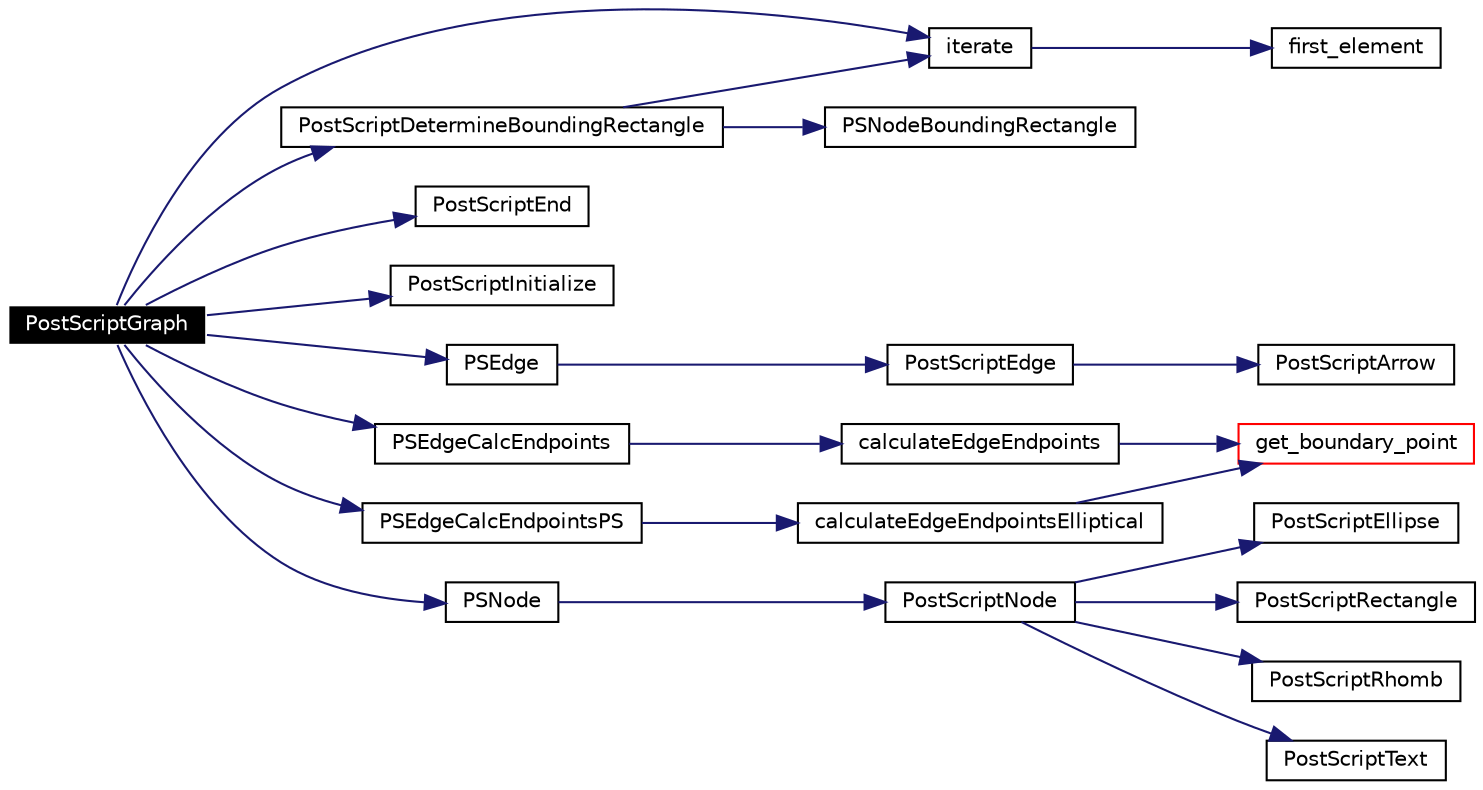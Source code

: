 /* dot file as it is generated with doxygen software http://www.doxygen.org */

/*
 *  This program is free software: you can redistribute it and/or modify
 *  it under the terms of the GNU General Public License as published by
 *  the Free Software Foundation, either version 3 of the License, or
 *  (at your option) any later version.
 *
 *  This program is distributed in the hope that it will be useful,
 *  but WITHOUT ANY WARRANTY; without even the implied warranty of
 *  MERCHANTABILITY or FITNESS FOR A PARTICULAR PURPOSE.  See the
 *  GNU General Public License for more details.
 *
 *  You should have received a copy of the GNU General Public License
 *  along with this program.  If not, see <http://www.gnu.org/licenses/>.
 */

digraph G
{
  edge [fontname="Helvetica",fontsize=10,labelfontname="Helvetica",labelfontsize=10];
  node [fontname="Helvetica",fontsize=10,shape=record];
  rankdir=LR;
  Node1 [label="PostScriptGraph",height=0.2,width=0.4,color="white", fillcolor="black", style="filled" fontcolor="white"];
  Node1 -> Node2 [color="midnightblue",fontsize=10,style="solid",fontname="Helvetica"];
  Node2 [label="iterate",height=0.2,width=0.4,color="black",URL="$a00047.html#a6"];
  Node2 -> Node3 [color="midnightblue",fontsize=10,style="solid",fontname="Helvetica"];
  Node3 [label="first_element",height=0.2,width=0.4,color="black",URL="$a00046.html#a1"];
  Node1 -> Node4 [color="midnightblue",fontsize=10,style="solid",fontname="Helvetica"];
  Node4 [label="PostScriptDetermineBoundingRectangle",height=0.2,width=0.4,color="black",URL="$a00102.html#a23"];
  Node4 -> Node2 [color="midnightblue",fontsize=10,style="solid",fontname="Helvetica"];
  Node4 -> Node5 [color="midnightblue",fontsize=10,style="solid",fontname="Helvetica"];
  Node5 [label="PSNodeBoundingRectangle",height=0.2,width=0.4,color="black",URL="$a00102.html#a22"];
  Node1 -> Node6 [color="midnightblue",fontsize=10,style="solid",fontname="Helvetica"];
  Node6 [label="PostScriptEnd",height=0.2,width=0.4,color="black",URL="$a00102.html#a21"];
  Node1 -> Node7 [color="midnightblue",fontsize=10,style="solid",fontname="Helvetica"];
  Node7 [label="PostScriptInitialize",height=0.2,width=0.4,color="black",URL="$a00102.html#a20"];
  Node1 -> Node8 [color="midnightblue",fontsize=10,style="solid",fontname="Helvetica"];
  Node8 [label="PSEdge",height=0.2,width=0.4,color="black",URL="$a00102.html#a25"];
  Node8 -> Node9 [color="midnightblue",fontsize=10,style="solid",fontname="Helvetica"];
  Node9 [label="PostScriptEdge",height=0.2,width=0.4,color="black",URL="$a00103.html#a1"];
  Node9 -> Node16 [color="midnightblue",fontsize=10,style="solid",fontname="Helvetica"];
  Node16 [label="PostScriptArrow",height=0.2,width=0.4,color="black",URL="$a00102.html#a32"];
  Node1 -> Node10 [color="midnightblue",fontsize=10,style="solid",fontname="Helvetica"];
  Node10 [label="PSEdgeCalcEndpoints",height=0.2,width=0.4,color="black",URL="$a00102.html#a27"];
  Node10 -> Node11 [color="midnightblue",fontsize=10,style="solid",fontname="Helvetica"];
  Node11 [label="calculateEdgeEndpoints",height=0.2,width=0.4,color="black",URL="$a00052.html#a3"];
  Node11 -> Node17 [color="midnightblue",fontsize=10,style="solid",fontname="Helvetica"];
  Node17 [label="get_boundary_point",height=0.2,width=0.4,color="red",URL="$a00051.html#a3"];
  Node1 -> Node12 [color="midnightblue",fontsize=10,style="solid",fontname="Helvetica"];
  Node12 [label="PSEdgeCalcEndpointsPS",height=0.2,width=0.4,color="black",URL="$a00102.html#a26"];
  Node12 -> Node13 [color="midnightblue",fontsize=10,style="solid",fontname="Helvetica"];
  Node13 [label="calculateEdgeEndpointsElliptical",height=0.2,width=0.4,color="black",URL="$a00052.html#a4"];
  Node13 -> Node17 [color="midnightblue",fontsize=10,style="solid",fontname="Helvetica"];
  Node1 -> Node14 [color="midnightblue",fontsize=10,style="solid",fontname="Helvetica"];
  Node14 [label="PSNode",height=0.2,width=0.4,color="black",URL="$a00102.html#a24"];
  Node14 -> Node15 [color="midnightblue",fontsize=10,style="solid",fontname="Helvetica"];
  Node15 [label="PostScriptNode",height=0.2,width=0.4,color="black",URL="$a00103.html#a2"];
  Node15 -> Node18 [color="midnightblue",fontsize=10,style="solid",fontname="Helvetica"];
  Node18 [label="PostScriptEllipse",height=0.2,width=0.4,color="black",URL="$a00102.html#a28"];
  Node15 -> Node19 [color="midnightblue",fontsize=10,style="solid",fontname="Helvetica"];
  Node19 [label="PostScriptRectangle",height=0.2,width=0.4,color="black",URL="$a00102.html#a30"];
  Node15 -> Node20 [color="midnightblue",fontsize=10,style="solid",fontname="Helvetica"];
  Node20 [label="PostScriptRhomb",height=0.2,width=0.4,color="black",URL="$a00102.html#a29"];
  Node15 -> Node21 [color="midnightblue",fontsize=10,style="solid",fontname="Helvetica"];
  Node21 [label="PostScriptText",height=0.2,width=0.4,color="black",URL="$a00102.html#a31"];
}

/* End. */
